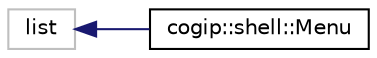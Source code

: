 digraph "Graphical Class Hierarchy"
{
 // LATEX_PDF_SIZE
  bgcolor="transparent";
  edge [fontname="Helvetica",fontsize="10",labelfontname="Helvetica",labelfontsize="10"];
  node [fontname="Helvetica",fontsize="10",shape=record];
  rankdir="LR";
  Node18 [label="list",height=0.2,width=0.4,color="grey75",tooltip=" "];
  Node18 -> Node0 [dir="back",color="midnightblue",fontsize="10",style="solid",fontname="Helvetica"];
  Node0 [label="cogip::shell::Menu",height=0.2,width=0.4,color="black",URL="$classcogip_1_1shell_1_1Menu.html",tooltip="Menu class."];
}
